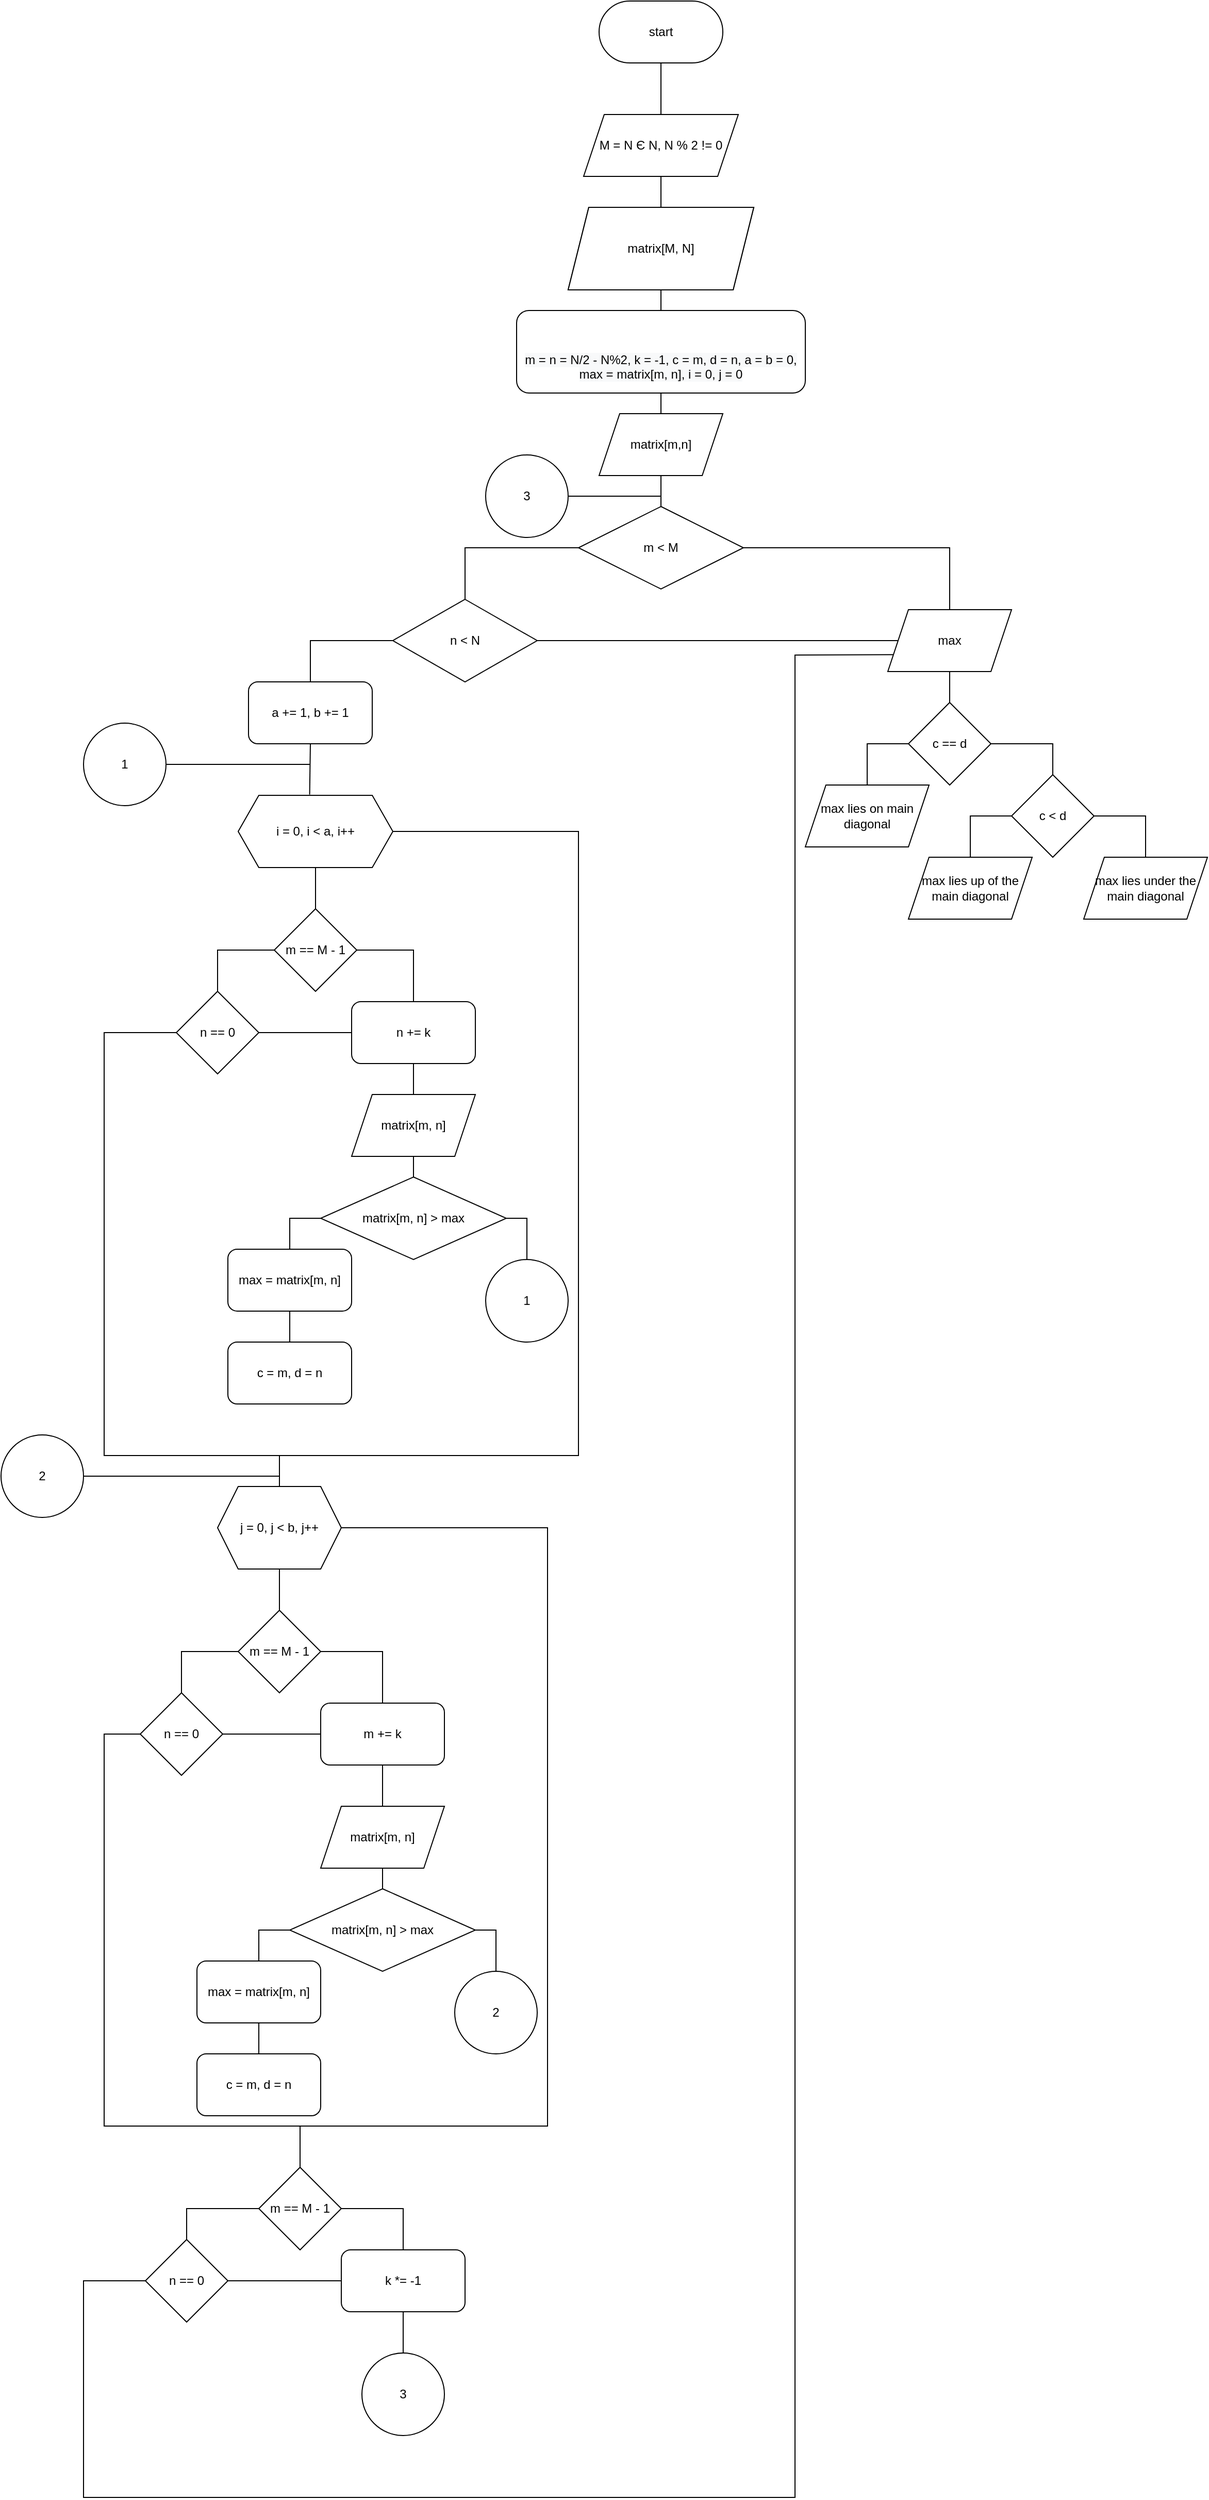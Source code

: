 <mxfile version="15.5.7" type="device"><diagram id="cPIadrvjlTIC6uN19E6E" name="Page-1"><mxGraphModel dx="3460" dy="1930" grid="1" gridSize="10" guides="1" tooltips="1" connect="1" arrows="1" fold="1" page="1" pageScale="1" pageWidth="2000" pageHeight="2000" math="0" shadow="0"><root><mxCell id="0"/><mxCell id="1" parent="0"/><mxCell id="TKVY7jktVy3oNXFCOQbY-1" value="start" style="rounded=1;whiteSpace=wrap;html=1;arcSize=50;" vertex="1" parent="1"><mxGeometry x="940" y="20" width="120" height="60" as="geometry"/></mxCell><mxCell id="TKVY7jktVy3oNXFCOQbY-2" value="M = N Є N, N % 2 != 0" style="shape=parallelogram;perimeter=parallelogramPerimeter;whiteSpace=wrap;html=1;fixedSize=1;" vertex="1" parent="1"><mxGeometry x="925" y="130" width="150" height="60" as="geometry"/></mxCell><mxCell id="TKVY7jktVy3oNXFCOQbY-3" value="" style="endArrow=none;html=1;rounded=0;entryX=0.5;entryY=0;entryDx=0;entryDy=0;exitX=0.5;exitY=1;exitDx=0;exitDy=0;" edge="1" parent="1" source="TKVY7jktVy3oNXFCOQbY-1" target="TKVY7jktVy3oNXFCOQbY-2"><mxGeometry width="50" height="50" relative="1" as="geometry"><mxPoint x="970" y="190" as="sourcePoint"/><mxPoint x="1020" y="140" as="targetPoint"/></mxGeometry></mxCell><mxCell id="TKVY7jktVy3oNXFCOQbY-4" value="" style="endArrow=none;html=1;rounded=0;entryX=0.5;entryY=1;entryDx=0;entryDy=0;exitX=0.5;exitY=0;exitDx=0;exitDy=0;" edge="1" parent="1" source="TKVY7jktVy3oNXFCOQbY-5" target="TKVY7jktVy3oNXFCOQbY-2"><mxGeometry width="50" height="50" relative="1" as="geometry"><mxPoint x="1000" y="250" as="sourcePoint"/><mxPoint x="1020" y="240" as="targetPoint"/></mxGeometry></mxCell><mxCell id="TKVY7jktVy3oNXFCOQbY-5" value="matrix[M, N]" style="shape=parallelogram;perimeter=parallelogramPerimeter;whiteSpace=wrap;html=1;fixedSize=1;" vertex="1" parent="1"><mxGeometry x="910" y="220" width="180" height="80" as="geometry"/></mxCell><mxCell id="TKVY7jktVy3oNXFCOQbY-6" value="matrix[M, N]" style="shape=parallelogram;perimeter=parallelogramPerimeter;whiteSpace=wrap;html=1;fixedSize=1;" vertex="1" parent="1"><mxGeometry x="910" y="220" width="180" height="80" as="geometry"/></mxCell><mxCell id="TKVY7jktVy3oNXFCOQbY-8" value="" style="endArrow=none;html=1;rounded=0;entryX=0.5;entryY=1;entryDx=0;entryDy=0;exitX=0.5;exitY=0;exitDx=0;exitDy=0;" edge="1" parent="1" source="TKVY7jktVy3oNXFCOQbY-9" target="TKVY7jktVy3oNXFCOQbY-6"><mxGeometry width="50" height="50" relative="1" as="geometry"><mxPoint x="1000" y="330" as="sourcePoint"/><mxPoint x="1020" y="440" as="targetPoint"/></mxGeometry></mxCell><mxCell id="TKVY7jktVy3oNXFCOQbY-9" value="&lt;br&gt;&lt;br&gt;&lt;span style=&quot;color: rgb(0 , 0 , 0) ; font-family: &amp;#34;helvetica&amp;#34; ; font-size: 12px ; font-style: normal ; font-weight: 400 ; letter-spacing: normal ; text-align: center ; text-indent: 0px ; text-transform: none ; word-spacing: 0px ; background-color: rgb(248 , 249 , 250) ; display: inline ; float: none&quot;&gt;m = n = N/2 - N%2, k = -1, c = m, d = n, a = b = 0, max = matrix[m, n], i = 0, j = 0&lt;/span&gt;&lt;br&gt;" style="rounded=1;whiteSpace=wrap;html=1;" vertex="1" parent="1"><mxGeometry x="860" y="320" width="280" height="80" as="geometry"/></mxCell><mxCell id="TKVY7jktVy3oNXFCOQbY-10" value="" style="endArrow=none;html=1;rounded=0;entryX=0.5;entryY=1;entryDx=0;entryDy=0;exitX=0.5;exitY=0;exitDx=0;exitDy=0;" edge="1" parent="1" source="TKVY7jktVy3oNXFCOQbY-11" target="TKVY7jktVy3oNXFCOQbY-27"><mxGeometry width="50" height="50" relative="1" as="geometry"><mxPoint x="990" y="520" as="sourcePoint"/><mxPoint x="1000" y="470" as="targetPoint"/></mxGeometry></mxCell><mxCell id="TKVY7jktVy3oNXFCOQbY-11" value="m &amp;lt; M" style="rhombus;whiteSpace=wrap;html=1;" vertex="1" parent="1"><mxGeometry x="920" y="510" width="160" height="80" as="geometry"/></mxCell><mxCell id="TKVY7jktVy3oNXFCOQbY-12" value="" style="endArrow=none;html=1;rounded=0;exitX=0;exitY=0.5;exitDx=0;exitDy=0;entryX=0.5;entryY=0;entryDx=0;entryDy=0;" edge="1" parent="1" source="TKVY7jktVy3oNXFCOQbY-11" target="TKVY7jktVy3oNXFCOQbY-13"><mxGeometry width="50" height="50" relative="1" as="geometry"><mxPoint x="920" y="430" as="sourcePoint"/><mxPoint x="810" y="620" as="targetPoint"/><Array as="points"><mxPoint x="810" y="550"/></Array></mxGeometry></mxCell><mxCell id="TKVY7jktVy3oNXFCOQbY-13" value="n &amp;lt; N" style="rhombus;whiteSpace=wrap;html=1;" vertex="1" parent="1"><mxGeometry x="740" y="600" width="140" height="80" as="geometry"/></mxCell><mxCell id="TKVY7jktVy3oNXFCOQbY-14" value="" style="endArrow=none;html=1;rounded=0;exitX=0;exitY=0.5;exitDx=0;exitDy=0;entryX=0.5;entryY=0;entryDx=0;entryDy=0;" edge="1" parent="1" source="TKVY7jktVy3oNXFCOQbY-13" target="TKVY7jktVy3oNXFCOQbY-15"><mxGeometry width="50" height="50" relative="1" as="geometry"><mxPoint x="920" y="630" as="sourcePoint"/><mxPoint x="660" y="710" as="targetPoint"/><Array as="points"><mxPoint x="660" y="640"/></Array></mxGeometry></mxCell><mxCell id="TKVY7jktVy3oNXFCOQbY-15" value="a += 1, b += 1" style="rounded=1;whiteSpace=wrap;html=1;" vertex="1" parent="1"><mxGeometry x="600" y="680" width="120" height="60" as="geometry"/></mxCell><mxCell id="TKVY7jktVy3oNXFCOQbY-16" value="i = 0, i &amp;lt; a, i++" style="shape=hexagon;perimeter=hexagonPerimeter2;whiteSpace=wrap;html=1;fixedSize=1;" vertex="1" parent="1"><mxGeometry x="590" y="790" width="150" height="70" as="geometry"/></mxCell><mxCell id="TKVY7jktVy3oNXFCOQbY-17" value="" style="endArrow=none;html=1;rounded=0;exitX=0.462;exitY=-0.01;exitDx=0;exitDy=0;exitPerimeter=0;entryX=0.5;entryY=1;entryDx=0;entryDy=0;" edge="1" parent="1" source="TKVY7jktVy3oNXFCOQbY-16" target="TKVY7jktVy3oNXFCOQbY-15"><mxGeometry width="50" height="50" relative="1" as="geometry"><mxPoint x="880" y="800" as="sourcePoint"/><mxPoint x="930" y="750" as="targetPoint"/></mxGeometry></mxCell><mxCell id="TKVY7jktVy3oNXFCOQbY-18" value="" style="endArrow=none;html=1;rounded=0;entryX=0.5;entryY=1;entryDx=0;entryDy=0;exitX=0.5;exitY=0;exitDx=0;exitDy=0;" edge="1" parent="1" source="TKVY7jktVy3oNXFCOQbY-19" target="TKVY7jktVy3oNXFCOQbY-16"><mxGeometry width="50" height="50" relative="1" as="geometry"><mxPoint x="665" y="910" as="sourcePoint"/><mxPoint x="930" y="920" as="targetPoint"/></mxGeometry></mxCell><mxCell id="TKVY7jktVy3oNXFCOQbY-19" value="m == M - 1" style="rhombus;whiteSpace=wrap;html=1;" vertex="1" parent="1"><mxGeometry x="625" y="900" width="80" height="80" as="geometry"/></mxCell><mxCell id="TKVY7jktVy3oNXFCOQbY-20" value="" style="endArrow=none;html=1;rounded=0;entryX=0;entryY=0.5;entryDx=0;entryDy=0;exitX=0.5;exitY=0;exitDx=0;exitDy=0;" edge="1" parent="1" source="TKVY7jktVy3oNXFCOQbY-21" target="TKVY7jktVy3oNXFCOQbY-19"><mxGeometry width="50" height="50" relative="1" as="geometry"><mxPoint x="570" y="980" as="sourcePoint"/><mxPoint x="850" y="920" as="targetPoint"/><Array as="points"><mxPoint x="570" y="940"/></Array></mxGeometry></mxCell><mxCell id="TKVY7jktVy3oNXFCOQbY-21" value="n == 0" style="rhombus;whiteSpace=wrap;html=1;" vertex="1" parent="1"><mxGeometry x="530" y="980" width="80" height="80" as="geometry"/></mxCell><mxCell id="TKVY7jktVy3oNXFCOQbY-23" value="" style="endArrow=none;html=1;rounded=0;entryX=1;entryY=0.5;entryDx=0;entryDy=0;exitX=0.5;exitY=0;exitDx=0;exitDy=0;" edge="1" parent="1" source="TKVY7jktVy3oNXFCOQbY-25" target="TKVY7jktVy3oNXFCOQbY-19"><mxGeometry width="50" height="50" relative="1" as="geometry"><mxPoint x="760" y="990" as="sourcePoint"/><mxPoint x="850" y="1000" as="targetPoint"/><Array as="points"><mxPoint x="760" y="940"/></Array></mxGeometry></mxCell><mxCell id="TKVY7jktVy3oNXFCOQbY-25" value="n += k" style="rounded=1;whiteSpace=wrap;html=1;" vertex="1" parent="1"><mxGeometry x="700" y="990" width="120" height="60" as="geometry"/></mxCell><mxCell id="TKVY7jktVy3oNXFCOQbY-26" value="" style="endArrow=none;html=1;rounded=0;entryX=1;entryY=0.5;entryDx=0;entryDy=0;exitX=0;exitY=0.5;exitDx=0;exitDy=0;" edge="1" parent="1" source="TKVY7jktVy3oNXFCOQbY-25" target="TKVY7jktVy3oNXFCOQbY-21"><mxGeometry width="50" height="50" relative="1" as="geometry"><mxPoint x="800" y="1050" as="sourcePoint"/><mxPoint x="850" y="1000" as="targetPoint"/></mxGeometry></mxCell><mxCell id="TKVY7jktVy3oNXFCOQbY-27" value="matrix[m,n]" style="shape=parallelogram;perimeter=parallelogramPerimeter;whiteSpace=wrap;html=1;fixedSize=1;" vertex="1" parent="1"><mxGeometry x="940" y="420" width="120" height="60" as="geometry"/></mxCell><mxCell id="TKVY7jktVy3oNXFCOQbY-28" value="" style="endArrow=none;html=1;rounded=0;entryX=0.5;entryY=1;entryDx=0;entryDy=0;exitX=0.5;exitY=0;exitDx=0;exitDy=0;" edge="1" parent="1" source="TKVY7jktVy3oNXFCOQbY-27" target="TKVY7jktVy3oNXFCOQbY-9"><mxGeometry width="50" height="50" relative="1" as="geometry"><mxPoint x="1020" y="510" as="sourcePoint"/><mxPoint x="1070" y="460" as="targetPoint"/></mxGeometry></mxCell><mxCell id="TKVY7jktVy3oNXFCOQbY-29" value="" style="endArrow=none;html=1;rounded=0;entryX=0.5;entryY=1;entryDx=0;entryDy=0;exitX=0.5;exitY=0;exitDx=0;exitDy=0;" edge="1" parent="1" source="TKVY7jktVy3oNXFCOQbY-30" target="TKVY7jktVy3oNXFCOQbY-25"><mxGeometry width="50" height="50" relative="1" as="geometry"><mxPoint x="760" y="1080" as="sourcePoint"/><mxPoint x="780" y="1090" as="targetPoint"/></mxGeometry></mxCell><mxCell id="TKVY7jktVy3oNXFCOQbY-30" value="matrix[m, n]" style="shape=parallelogram;perimeter=parallelogramPerimeter;whiteSpace=wrap;html=1;fixedSize=1;" vertex="1" parent="1"><mxGeometry x="700" y="1080" width="120" height="60" as="geometry"/></mxCell><mxCell id="TKVY7jktVy3oNXFCOQbY-31" value="" style="endArrow=none;html=1;rounded=0;entryX=0.5;entryY=1;entryDx=0;entryDy=0;exitX=0.5;exitY=0;exitDx=0;exitDy=0;" edge="1" parent="1" source="TKVY7jktVy3oNXFCOQbY-32" target="TKVY7jktVy3oNXFCOQbY-30"><mxGeometry width="50" height="50" relative="1" as="geometry"><mxPoint x="790" y="1170" as="sourcePoint"/><mxPoint x="780" y="1090" as="targetPoint"/></mxGeometry></mxCell><mxCell id="TKVY7jktVy3oNXFCOQbY-32" value="matrix[m, n] &amp;gt; max" style="rhombus;whiteSpace=wrap;html=1;" vertex="1" parent="1"><mxGeometry x="670" y="1160" width="180" height="80" as="geometry"/></mxCell><mxCell id="TKVY7jktVy3oNXFCOQbY-33" value="" style="endArrow=none;html=1;rounded=0;entryX=0;entryY=0.5;entryDx=0;entryDy=0;exitX=0.5;exitY=0;exitDx=0;exitDy=0;" edge="1" parent="1" source="TKVY7jktVy3oNXFCOQbY-35" target="TKVY7jktVy3oNXFCOQbY-32"><mxGeometry width="50" height="50" relative="1" as="geometry"><mxPoint x="640" y="1230" as="sourcePoint"/><mxPoint x="780" y="1090" as="targetPoint"/><Array as="points"><mxPoint x="640" y="1200"/></Array></mxGeometry></mxCell><mxCell id="TKVY7jktVy3oNXFCOQbY-35" value="max = matrix[m, n]" style="rounded=1;whiteSpace=wrap;html=1;" vertex="1" parent="1"><mxGeometry x="580" y="1230" width="120" height="60" as="geometry"/></mxCell><mxCell id="TKVY7jktVy3oNXFCOQbY-36" value="" style="endArrow=none;html=1;rounded=0;entryX=0.5;entryY=1;entryDx=0;entryDy=0;exitX=0.5;exitY=0;exitDx=0;exitDy=0;" edge="1" parent="1" source="TKVY7jktVy3oNXFCOQbY-37" target="TKVY7jktVy3oNXFCOQbY-35"><mxGeometry width="50" height="50" relative="1" as="geometry"><mxPoint x="640" y="1330" as="sourcePoint"/><mxPoint x="780" y="1420" as="targetPoint"/></mxGeometry></mxCell><mxCell id="TKVY7jktVy3oNXFCOQbY-37" value="c = m, d = n" style="rounded=1;whiteSpace=wrap;html=1;" vertex="1" parent="1"><mxGeometry x="580" y="1320" width="120" height="60" as="geometry"/></mxCell><mxCell id="TKVY7jktVy3oNXFCOQbY-39" value="" style="endArrow=none;html=1;rounded=0;entryX=1;entryY=0.5;entryDx=0;entryDy=0;exitX=0.5;exitY=0;exitDx=0;exitDy=0;" edge="1" parent="1" source="TKVY7jktVy3oNXFCOQbY-45" target="TKVY7jktVy3oNXFCOQbY-16"><mxGeometry width="50" height="50" relative="1" as="geometry"><mxPoint x="665" y="1480" as="sourcePoint"/><mxPoint x="920" y="940" as="targetPoint"/><Array as="points"><mxPoint x="630" y="1430"/><mxPoint x="920" y="1430"/><mxPoint x="920" y="825"/></Array></mxGeometry></mxCell><mxCell id="TKVY7jktVy3oNXFCOQbY-40" value="" style="endArrow=none;html=1;rounded=0;" edge="1" parent="1" target="TKVY7jktVy3oNXFCOQbY-41"><mxGeometry width="50" height="50" relative="1" as="geometry"><mxPoint x="660" y="760" as="sourcePoint"/><mxPoint x="510" y="760" as="targetPoint"/></mxGeometry></mxCell><mxCell id="TKVY7jktVy3oNXFCOQbY-41" value="1" style="ellipse;whiteSpace=wrap;html=1;" vertex="1" parent="1"><mxGeometry x="440" y="720" width="80" height="80" as="geometry"/></mxCell><mxCell id="TKVY7jktVy3oNXFCOQbY-42" value="" style="endArrow=none;html=1;rounded=0;entryX=1;entryY=0.5;entryDx=0;entryDy=0;exitX=0.5;exitY=0;exitDx=0;exitDy=0;" edge="1" parent="1" source="TKVY7jktVy3oNXFCOQbY-43" target="TKVY7jktVy3oNXFCOQbY-32"><mxGeometry width="50" height="50" relative="1" as="geometry"><mxPoint x="870" y="1250" as="sourcePoint"/><mxPoint x="920" y="1230" as="targetPoint"/><Array as="points"><mxPoint x="870" y="1200"/></Array></mxGeometry></mxCell><mxCell id="TKVY7jktVy3oNXFCOQbY-43" value="1" style="ellipse;whiteSpace=wrap;html=1;" vertex="1" parent="1"><mxGeometry x="830" y="1240" width="80" height="80" as="geometry"/></mxCell><mxCell id="TKVY7jktVy3oNXFCOQbY-44" value="" style="endArrow=none;html=1;rounded=0;entryX=0;entryY=0.5;entryDx=0;entryDy=0;exitX=0.5;exitY=0;exitDx=0;exitDy=0;" edge="1" parent="1" source="TKVY7jktVy3oNXFCOQbY-45" target="TKVY7jktVy3oNXFCOQbY-21"><mxGeometry width="50" height="50" relative="1" as="geometry"><mxPoint x="620" y="1490" as="sourcePoint"/><mxPoint x="940" y="1110" as="targetPoint"/><Array as="points"><mxPoint x="630" y="1430"/><mxPoint x="460" y="1430"/><mxPoint x="460" y="1020"/></Array></mxGeometry></mxCell><mxCell id="TKVY7jktVy3oNXFCOQbY-45" value="j = 0, j &amp;lt; b, j++" style="shape=hexagon;perimeter=hexagonPerimeter2;whiteSpace=wrap;html=1;fixedSize=1;" vertex="1" parent="1"><mxGeometry x="570" y="1460" width="120" height="80" as="geometry"/></mxCell><mxCell id="TKVY7jktVy3oNXFCOQbY-47" value="m == M - 1" style="rhombus;whiteSpace=wrap;html=1;" vertex="1" parent="1"><mxGeometry x="590" y="1580" width="80" height="80" as="geometry"/></mxCell><mxCell id="TKVY7jktVy3oNXFCOQbY-48" value="" style="endArrow=none;html=1;rounded=0;entryX=0;entryY=0.5;entryDx=0;entryDy=0;exitX=0.5;exitY=0;exitDx=0;exitDy=0;" edge="1" parent="1" source="TKVY7jktVy3oNXFCOQbY-49" target="TKVY7jktVy3oNXFCOQbY-47"><mxGeometry width="50" height="50" relative="1" as="geometry"><mxPoint x="535" y="1660" as="sourcePoint"/><mxPoint x="815" y="1600" as="targetPoint"/><Array as="points"><mxPoint x="535" y="1620"/></Array></mxGeometry></mxCell><mxCell id="TKVY7jktVy3oNXFCOQbY-49" value="n == 0" style="rhombus;whiteSpace=wrap;html=1;" vertex="1" parent="1"><mxGeometry x="495" y="1660" width="80" height="80" as="geometry"/></mxCell><mxCell id="TKVY7jktVy3oNXFCOQbY-50" value="" style="endArrow=none;html=1;rounded=0;entryX=0.5;entryY=1;entryDx=0;entryDy=0;exitX=0.5;exitY=0;exitDx=0;exitDy=0;" edge="1" parent="1" source="TKVY7jktVy3oNXFCOQbY-47" target="TKVY7jktVy3oNXFCOQbY-45"><mxGeometry width="50" height="50" relative="1" as="geometry"><mxPoint x="890" y="1630" as="sourcePoint"/><mxPoint x="940" y="1580" as="targetPoint"/></mxGeometry></mxCell><mxCell id="TKVY7jktVy3oNXFCOQbY-51" value="" style="endArrow=none;html=1;rounded=0;entryX=1;entryY=0.5;entryDx=0;entryDy=0;exitX=0.5;exitY=0;exitDx=0;exitDy=0;entryPerimeter=0;" edge="1" parent="1" source="TKVY7jktVy3oNXFCOQbY-52" target="TKVY7jktVy3oNXFCOQbY-47"><mxGeometry width="50" height="50" relative="1" as="geometry"><mxPoint x="730" y="1670" as="sourcePoint"/><mxPoint x="675" y="1620" as="targetPoint"/><Array as="points"><mxPoint x="730" y="1620"/></Array></mxGeometry></mxCell><mxCell id="TKVY7jktVy3oNXFCOQbY-52" value="m += k" style="rounded=1;whiteSpace=wrap;html=1;" vertex="1" parent="1"><mxGeometry x="670" y="1670" width="120" height="60" as="geometry"/></mxCell><mxCell id="TKVY7jktVy3oNXFCOQbY-53" value="" style="endArrow=none;html=1;rounded=0;entryX=1;entryY=0.5;entryDx=0;entryDy=0;exitX=0;exitY=0.5;exitDx=0;exitDy=0;" edge="1" parent="1" source="TKVY7jktVy3oNXFCOQbY-52" target="TKVY7jktVy3oNXFCOQbY-49"><mxGeometry width="50" height="50" relative="1" as="geometry"><mxPoint x="770" y="1730" as="sourcePoint"/><mxPoint x="580" y="1700" as="targetPoint"/></mxGeometry></mxCell><mxCell id="TKVY7jktVy3oNXFCOQbY-55" value="matrix[m, n]" style="shape=parallelogram;perimeter=parallelogramPerimeter;whiteSpace=wrap;html=1;fixedSize=1;" vertex="1" parent="1"><mxGeometry x="670" y="1770" width="120" height="60" as="geometry"/></mxCell><mxCell id="TKVY7jktVy3oNXFCOQbY-56" value="matrix[m, n] &amp;gt; max" style="rhombus;whiteSpace=wrap;html=1;" vertex="1" parent="1"><mxGeometry x="640" y="1850" width="180" height="80" as="geometry"/></mxCell><mxCell id="TKVY7jktVy3oNXFCOQbY-57" value="max = matrix[m, n]" style="rounded=1;whiteSpace=wrap;html=1;" vertex="1" parent="1"><mxGeometry x="550" y="1920" width="120" height="60" as="geometry"/></mxCell><mxCell id="TKVY7jktVy3oNXFCOQbY-58" value="c = m, d = n" style="rounded=1;whiteSpace=wrap;html=1;" vertex="1" parent="1"><mxGeometry x="550" y="2010" width="120" height="60" as="geometry"/></mxCell><mxCell id="TKVY7jktVy3oNXFCOQbY-59" value="2" style="ellipse;whiteSpace=wrap;html=1;" vertex="1" parent="1"><mxGeometry x="800" y="1930" width="80" height="80" as="geometry"/></mxCell><mxCell id="TKVY7jktVy3oNXFCOQbY-60" value="" style="endArrow=none;html=1;rounded=0;entryX=0.5;entryY=1;entryDx=0;entryDy=0;exitX=0.5;exitY=0;exitDx=0;exitDy=0;" edge="1" parent="1" source="TKVY7jktVy3oNXFCOQbY-55" target="TKVY7jktVy3oNXFCOQbY-52"><mxGeometry width="50" height="50" relative="1" as="geometry"><mxPoint x="890" y="1730" as="sourcePoint"/><mxPoint x="940" y="1680" as="targetPoint"/></mxGeometry></mxCell><mxCell id="TKVY7jktVy3oNXFCOQbY-61" value="" style="endArrow=none;html=1;rounded=0;entryX=0.5;entryY=0;entryDx=0;entryDy=0;exitX=0.5;exitY=1;exitDx=0;exitDy=0;" edge="1" parent="1" source="TKVY7jktVy3oNXFCOQbY-55" target="TKVY7jktVy3oNXFCOQbY-56"><mxGeometry width="50" height="50" relative="1" as="geometry"><mxPoint x="740" y="1780" as="sourcePoint"/><mxPoint x="740" y="1740" as="targetPoint"/></mxGeometry></mxCell><mxCell id="TKVY7jktVy3oNXFCOQbY-62" value="" style="endArrow=none;html=1;rounded=0;entryX=0.5;entryY=0;entryDx=0;entryDy=0;exitX=0;exitY=0.5;exitDx=0;exitDy=0;" edge="1" parent="1" source="TKVY7jktVy3oNXFCOQbY-56" target="TKVY7jktVy3oNXFCOQbY-57"><mxGeometry width="50" height="50" relative="1" as="geometry"><mxPoint x="560" y="1890" as="sourcePoint"/><mxPoint x="750" y="1750" as="targetPoint"/><Array as="points"><mxPoint x="610" y="1890"/></Array></mxGeometry></mxCell><mxCell id="TKVY7jktVy3oNXFCOQbY-63" value="" style="endArrow=none;html=1;rounded=0;entryX=0.5;entryY=0;entryDx=0;entryDy=0;exitX=1;exitY=0.5;exitDx=0;exitDy=0;" edge="1" parent="1" source="TKVY7jktVy3oNXFCOQbY-56" target="TKVY7jktVy3oNXFCOQbY-59"><mxGeometry width="50" height="50" relative="1" as="geometry"><mxPoint x="760" y="1800" as="sourcePoint"/><mxPoint x="760" y="1760" as="targetPoint"/><Array as="points"><mxPoint x="840" y="1890"/></Array></mxGeometry></mxCell><mxCell id="TKVY7jktVy3oNXFCOQbY-64" value="" style="endArrow=none;html=1;rounded=0;entryX=0.5;entryY=1;entryDx=0;entryDy=0;exitX=0.5;exitY=0;exitDx=0;exitDy=0;" edge="1" parent="1" source="TKVY7jktVy3oNXFCOQbY-58" target="TKVY7jktVy3oNXFCOQbY-57"><mxGeometry width="50" height="50" relative="1" as="geometry"><mxPoint x="770" y="1810" as="sourcePoint"/><mxPoint x="770" y="1770" as="targetPoint"/></mxGeometry></mxCell><mxCell id="TKVY7jktVy3oNXFCOQbY-65" value="2" style="ellipse;whiteSpace=wrap;html=1;" vertex="1" parent="1"><mxGeometry x="360" y="1410" width="80" height="80" as="geometry"/></mxCell><mxCell id="TKVY7jktVy3oNXFCOQbY-67" value="" style="endArrow=none;html=1;rounded=0;exitX=1;exitY=0.5;exitDx=0;exitDy=0;" edge="1" parent="1" source="TKVY7jktVy3oNXFCOQbY-65"><mxGeometry width="50" height="50" relative="1" as="geometry"><mxPoint x="490" y="1500" as="sourcePoint"/><mxPoint x="630" y="1450" as="targetPoint"/></mxGeometry></mxCell><mxCell id="TKVY7jktVy3oNXFCOQbY-68" value="" style="endArrow=none;html=1;rounded=0;entryX=0;entryY=0.5;entryDx=0;entryDy=0;exitX=0.5;exitY=0;exitDx=0;exitDy=0;" edge="1" parent="1" source="TKVY7jktVy3oNXFCOQbY-70" target="TKVY7jktVy3oNXFCOQbY-49"><mxGeometry width="50" height="50" relative="1" as="geometry"><mxPoint x="650" y="2110" as="sourcePoint"/><mxPoint x="640" y="1690" as="targetPoint"/><Array as="points"><mxPoint x="650" y="2080"/><mxPoint x="460" y="2080"/><mxPoint x="460" y="1700"/></Array></mxGeometry></mxCell><mxCell id="TKVY7jktVy3oNXFCOQbY-69" value="" style="endArrow=none;html=1;rounded=0;entryX=1;entryY=0.5;entryDx=0;entryDy=0;exitX=0.5;exitY=0;exitDx=0;exitDy=0;" edge="1" parent="1" source="TKVY7jktVy3oNXFCOQbY-70" target="TKVY7jktVy3oNXFCOQbY-45"><mxGeometry width="50" height="50" relative="1" as="geometry"><mxPoint x="650" y="2110" as="sourcePoint"/><mxPoint x="640" y="1590" as="targetPoint"/><Array as="points"><mxPoint x="650" y="2080"/><mxPoint x="890" y="2080"/><mxPoint x="890" y="1500"/></Array></mxGeometry></mxCell><mxCell id="TKVY7jktVy3oNXFCOQbY-70" value="m == M - 1" style="rhombus;whiteSpace=wrap;html=1;" vertex="1" parent="1"><mxGeometry x="610" y="2120" width="80" height="80" as="geometry"/></mxCell><mxCell id="TKVY7jktVy3oNXFCOQbY-71" value="n == 0" style="rhombus;whiteSpace=wrap;html=1;" vertex="1" parent="1"><mxGeometry x="500" y="2190" width="80" height="80" as="geometry"/></mxCell><mxCell id="TKVY7jktVy3oNXFCOQbY-72" value="" style="endArrow=none;html=1;rounded=0;entryX=0;entryY=0.5;entryDx=0;entryDy=0;exitX=0.5;exitY=0;exitDx=0;exitDy=0;" edge="1" parent="1" source="TKVY7jktVy3oNXFCOQbY-71" target="TKVY7jktVy3oNXFCOQbY-70"><mxGeometry width="50" height="50" relative="1" as="geometry"><mxPoint x="590" y="2230" as="sourcePoint"/><mxPoint x="640" y="2180" as="targetPoint"/><Array as="points"><mxPoint x="540" y="2160"/></Array></mxGeometry></mxCell><mxCell id="TKVY7jktVy3oNXFCOQbY-73" value="" style="endArrow=none;html=1;rounded=0;entryX=0;entryY=0.5;entryDx=0;entryDy=0;exitX=0;exitY=0.75;exitDx=0;exitDy=0;" edge="1" parent="1" source="TKVY7jktVy3oNXFCOQbY-88" target="TKVY7jktVy3oNXFCOQbY-71"><mxGeometry width="50" height="50" relative="1" as="geometry"><mxPoint x="1230" y="710" as="sourcePoint"/><mxPoint x="640" y="2180" as="targetPoint"/><Array as="points"><mxPoint x="1130" y="654"/><mxPoint x="1130" y="2440"/><mxPoint x="440" y="2440"/><mxPoint x="440" y="2230"/></Array></mxGeometry></mxCell><mxCell id="TKVY7jktVy3oNXFCOQbY-74" value="" style="endArrow=none;html=1;rounded=0;exitX=1;exitY=0.5;exitDx=0;exitDy=0;" edge="1" parent="1" source="TKVY7jktVy3oNXFCOQbY-71" target="TKVY7jktVy3oNXFCOQbY-78"><mxGeometry width="50" height="50" relative="1" as="geometry"><mxPoint x="590" y="2230" as="sourcePoint"/><mxPoint x="670" y="2230" as="targetPoint"/></mxGeometry></mxCell><mxCell id="TKVY7jktVy3oNXFCOQbY-77" value="" style="endArrow=none;html=1;rounded=0;entryX=1;entryY=0.5;entryDx=0;entryDy=0;exitX=0.5;exitY=0;exitDx=0;exitDy=0;" edge="1" parent="1" source="TKVY7jktVy3oNXFCOQbY-78" target="TKVY7jktVy3oNXFCOQbY-70"><mxGeometry width="50" height="50" relative="1" as="geometry"><mxPoint x="760" y="2160" as="sourcePoint"/><mxPoint x="640" y="2180" as="targetPoint"/><Array as="points"><mxPoint x="750" y="2160"/></Array></mxGeometry></mxCell><mxCell id="TKVY7jktVy3oNXFCOQbY-78" value="k *= -1" style="rounded=1;whiteSpace=wrap;html=1;" vertex="1" parent="1"><mxGeometry x="690" y="2200" width="120" height="60" as="geometry"/></mxCell><mxCell id="TKVY7jktVy3oNXFCOQbY-79" value="" style="endArrow=none;html=1;rounded=0;entryX=0.5;entryY=1;entryDx=0;entryDy=0;exitX=0.5;exitY=0;exitDx=0;exitDy=0;" edge="1" parent="1" source="TKVY7jktVy3oNXFCOQbY-81" target="TKVY7jktVy3oNXFCOQbY-78"><mxGeometry width="50" height="50" relative="1" as="geometry"><mxPoint x="750" y="2320" as="sourcePoint"/><mxPoint x="640" y="2180" as="targetPoint"/></mxGeometry></mxCell><mxCell id="TKVY7jktVy3oNXFCOQbY-81" value="3" style="ellipse;whiteSpace=wrap;html=1;aspect=fixed;" vertex="1" parent="1"><mxGeometry x="710" y="2300" width="80" height="80" as="geometry"/></mxCell><mxCell id="TKVY7jktVy3oNXFCOQbY-82" value="" style="endArrow=none;html=1;rounded=0;" edge="1" parent="1" target="TKVY7jktVy3oNXFCOQbY-83"><mxGeometry width="50" height="50" relative="1" as="geometry"><mxPoint x="1000" y="500" as="sourcePoint"/><mxPoint x="1000" y="500" as="targetPoint"/></mxGeometry></mxCell><mxCell id="TKVY7jktVy3oNXFCOQbY-83" value="3" style="ellipse;whiteSpace=wrap;html=1;aspect=fixed;" vertex="1" parent="1"><mxGeometry x="830" y="460" width="80" height="80" as="geometry"/></mxCell><mxCell id="TKVY7jktVy3oNXFCOQbY-84" value="" style="endArrow=none;html=1;rounded=0;entryX=1;entryY=0.5;entryDx=0;entryDy=0;exitX=0;exitY=0.5;exitDx=0;exitDy=0;" edge="1" parent="1" source="TKVY7jktVy3oNXFCOQbY-88" target="TKVY7jktVy3oNXFCOQbY-13"><mxGeometry width="50" height="50" relative="1" as="geometry"><mxPoint x="1220" y="640" as="sourcePoint"/><mxPoint x="1090" y="600" as="targetPoint"/></mxGeometry></mxCell><mxCell id="TKVY7jktVy3oNXFCOQbY-86" value="" style="endArrow=none;html=1;rounded=0;entryX=1;entryY=0.5;entryDx=0;entryDy=0;exitX=0.5;exitY=0;exitDx=0;exitDy=0;" edge="1" parent="1" source="TKVY7jktVy3oNXFCOQbY-88" target="TKVY7jktVy3oNXFCOQbY-11"><mxGeometry width="50" height="50" relative="1" as="geometry"><mxPoint x="1280" y="610" as="sourcePoint"/><mxPoint x="1090" y="600" as="targetPoint"/><Array as="points"><mxPoint x="1280" y="550"/></Array></mxGeometry></mxCell><mxCell id="TKVY7jktVy3oNXFCOQbY-88" value="max" style="shape=parallelogram;perimeter=parallelogramPerimeter;whiteSpace=wrap;html=1;fixedSize=1;" vertex="1" parent="1"><mxGeometry x="1220" y="610" width="120" height="60" as="geometry"/></mxCell><mxCell id="TKVY7jktVy3oNXFCOQbY-90" value="" style="endArrow=none;html=1;rounded=0;exitX=0.5;exitY=1;exitDx=0;exitDy=0;" edge="1" parent="1" source="TKVY7jktVy3oNXFCOQbY-88" target="TKVY7jktVy3oNXFCOQbY-91"><mxGeometry width="50" height="50" relative="1" as="geometry"><mxPoint x="1250" y="700" as="sourcePoint"/><mxPoint x="1280" y="740" as="targetPoint"/></mxGeometry></mxCell><mxCell id="TKVY7jktVy3oNXFCOQbY-91" value="c == d" style="rhombus;whiteSpace=wrap;html=1;" vertex="1" parent="1"><mxGeometry x="1240" y="700" width="80" height="80" as="geometry"/></mxCell><mxCell id="TKVY7jktVy3oNXFCOQbY-92" value="" style="endArrow=none;html=1;rounded=0;entryX=0;entryY=0.5;entryDx=0;entryDy=0;exitX=0.5;exitY=0;exitDx=0;exitDy=0;" edge="1" parent="1" source="TKVY7jktVy3oNXFCOQbY-93" target="TKVY7jktVy3oNXFCOQbY-91"><mxGeometry width="50" height="50" relative="1" as="geometry"><mxPoint x="1200" y="780" as="sourcePoint"/><mxPoint x="1300" y="760" as="targetPoint"/><Array as="points"><mxPoint x="1200" y="740"/></Array></mxGeometry></mxCell><mxCell id="TKVY7jktVy3oNXFCOQbY-93" value="max lies on main diagonal" style="shape=parallelogram;perimeter=parallelogramPerimeter;whiteSpace=wrap;html=1;fixedSize=1;" vertex="1" parent="1"><mxGeometry x="1140" y="780" width="120" height="60" as="geometry"/></mxCell><mxCell id="TKVY7jktVy3oNXFCOQbY-94" value="" style="endArrow=none;html=1;rounded=0;entryX=1;entryY=0.5;entryDx=0;entryDy=0;exitX=0.5;exitY=0;exitDx=0;exitDy=0;" edge="1" parent="1" source="TKVY7jktVy3oNXFCOQbY-95" target="TKVY7jktVy3oNXFCOQbY-91"><mxGeometry width="50" height="50" relative="1" as="geometry"><mxPoint x="1380" y="780" as="sourcePoint"/><mxPoint x="1300" y="760" as="targetPoint"/><Array as="points"><mxPoint x="1380" y="740"/></Array></mxGeometry></mxCell><mxCell id="TKVY7jktVy3oNXFCOQbY-95" value="c &amp;lt; d" style="rhombus;whiteSpace=wrap;html=1;" vertex="1" parent="1"><mxGeometry x="1340" y="770" width="80" height="80" as="geometry"/></mxCell><mxCell id="TKVY7jktVy3oNXFCOQbY-96" value="" style="endArrow=none;html=1;rounded=0;entryX=0;entryY=0.5;entryDx=0;entryDy=0;exitX=0.5;exitY=0;exitDx=0;exitDy=0;" edge="1" parent="1" source="TKVY7jktVy3oNXFCOQbY-97" target="TKVY7jktVy3oNXFCOQbY-95"><mxGeometry width="50" height="50" relative="1" as="geometry"><mxPoint x="1300" y="850" as="sourcePoint"/><mxPoint x="1300" y="760" as="targetPoint"/><Array as="points"><mxPoint x="1300" y="810"/></Array></mxGeometry></mxCell><mxCell id="TKVY7jktVy3oNXFCOQbY-97" value="max lies up of the main diagonal" style="shape=parallelogram;perimeter=parallelogramPerimeter;whiteSpace=wrap;html=1;fixedSize=1;" vertex="1" parent="1"><mxGeometry x="1240" y="850" width="120" height="60" as="geometry"/></mxCell><mxCell id="TKVY7jktVy3oNXFCOQbY-98" value="" style="endArrow=none;html=1;rounded=0;entryX=1;entryY=0.5;entryDx=0;entryDy=0;exitX=0.5;exitY=0;exitDx=0;exitDy=0;" edge="1" parent="1" source="TKVY7jktVy3oNXFCOQbY-99" target="TKVY7jktVy3oNXFCOQbY-95"><mxGeometry width="50" height="50" relative="1" as="geometry"><mxPoint x="1470" y="860" as="sourcePoint"/><mxPoint x="1300" y="750" as="targetPoint"/><Array as="points"><mxPoint x="1470" y="810"/></Array></mxGeometry></mxCell><mxCell id="TKVY7jktVy3oNXFCOQbY-99" value="max lies under the main diagonal" style="shape=parallelogram;perimeter=parallelogramPerimeter;whiteSpace=wrap;html=1;fixedSize=1;" vertex="1" parent="1"><mxGeometry x="1410" y="850" width="120" height="60" as="geometry"/></mxCell></root></mxGraphModel></diagram></mxfile>